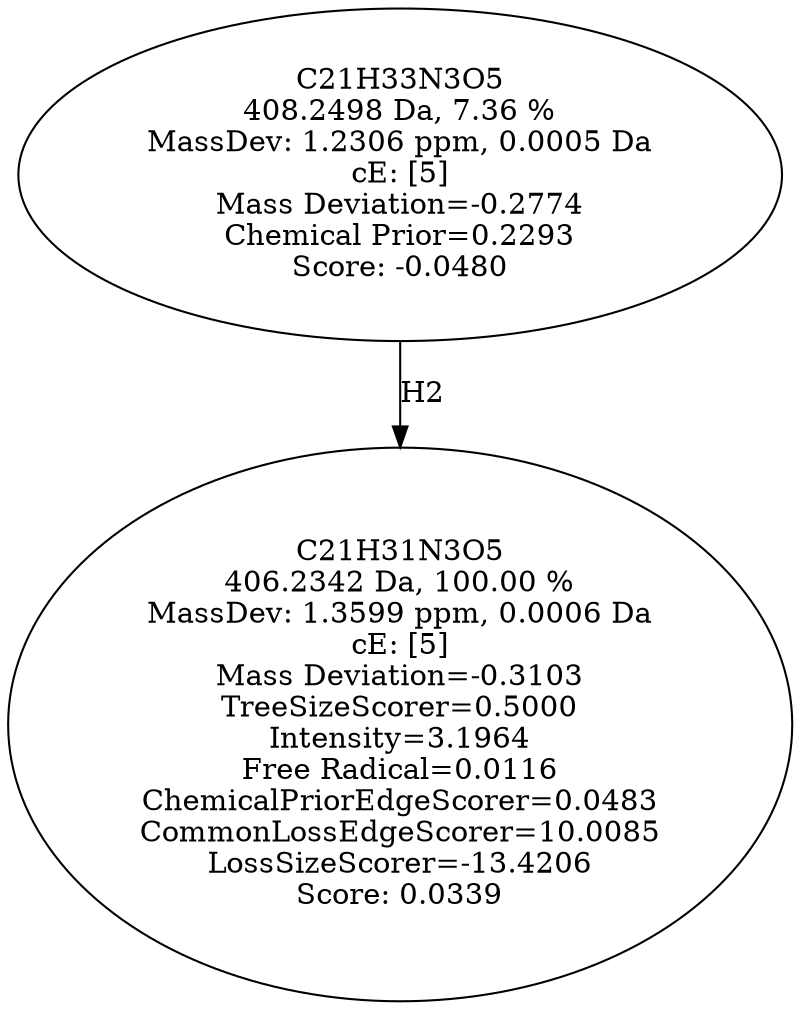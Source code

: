 strict digraph {
v1 [label="C21H31N3O5\n406.2342 Da, 100.00 %\nMassDev: 1.3599 ppm, 0.0006 Da\ncE: [5]\nMass Deviation=-0.3103\nTreeSizeScorer=0.5000\nIntensity=3.1964\nFree Radical=0.0116\nChemicalPriorEdgeScorer=0.0483\nCommonLossEdgeScorer=10.0085\nLossSizeScorer=-13.4206\nScore: 0.0339"];
v2 [label="C21H33N3O5\n408.2498 Da, 7.36 %\nMassDev: 1.2306 ppm, 0.0005 Da\ncE: [5]\nMass Deviation=-0.2774\nChemical Prior=0.2293\nScore: -0.0480"];
v2 -> v1 [label="H2"];
}
